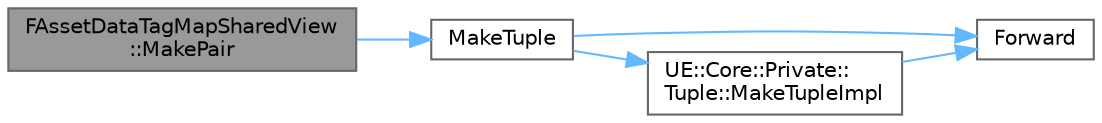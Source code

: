 digraph "FAssetDataTagMapSharedView::MakePair"
{
 // INTERACTIVE_SVG=YES
 // LATEX_PDF_SIZE
  bgcolor="transparent";
  edge [fontname=Helvetica,fontsize=10,labelfontname=Helvetica,labelfontsize=10];
  node [fontname=Helvetica,fontsize=10,shape=box,height=0.2,width=0.4];
  rankdir="LR";
  Node1 [id="Node000001",label="FAssetDataTagMapSharedView\l::MakePair",height=0.2,width=0.4,color="gray40", fillcolor="grey60", style="filled", fontcolor="black",tooltip=" "];
  Node1 -> Node2 [id="edge1_Node000001_Node000002",color="steelblue1",style="solid",tooltip=" "];
  Node2 [id="Node000002",label="MakeTuple",height=0.2,width=0.4,color="grey40", fillcolor="white", style="filled",URL="$d2/d4f/Tuple_8h.html#a2a9da54b9388b07ef2ef490f10931f0b",tooltip="Makes a TTuple from some arguments."];
  Node2 -> Node3 [id="edge2_Node000002_Node000003",color="steelblue1",style="solid",tooltip=" "];
  Node3 [id="Node000003",label="Forward",height=0.2,width=0.4,color="grey40", fillcolor="white", style="filled",URL="$d4/d24/UnrealTemplate_8h.html#a68f280c1d561a8899a1e9e3ea8405d00",tooltip="Forward will cast a reference to an rvalue reference."];
  Node2 -> Node4 [id="edge3_Node000002_Node000004",color="steelblue1",style="solid",tooltip=" "];
  Node4 [id="Node000004",label="UE::Core::Private::\lTuple::MakeTupleImpl",height=0.2,width=0.4,color="grey40", fillcolor="white", style="filled",URL="$dc/d69/namespaceUE_1_1Core_1_1Private_1_1Tuple.html#ae7ba380c8b3433afdd2c1fb413152b62",tooltip=" "];
  Node4 -> Node3 [id="edge4_Node000004_Node000003",color="steelblue1",style="solid",tooltip=" "];
}
